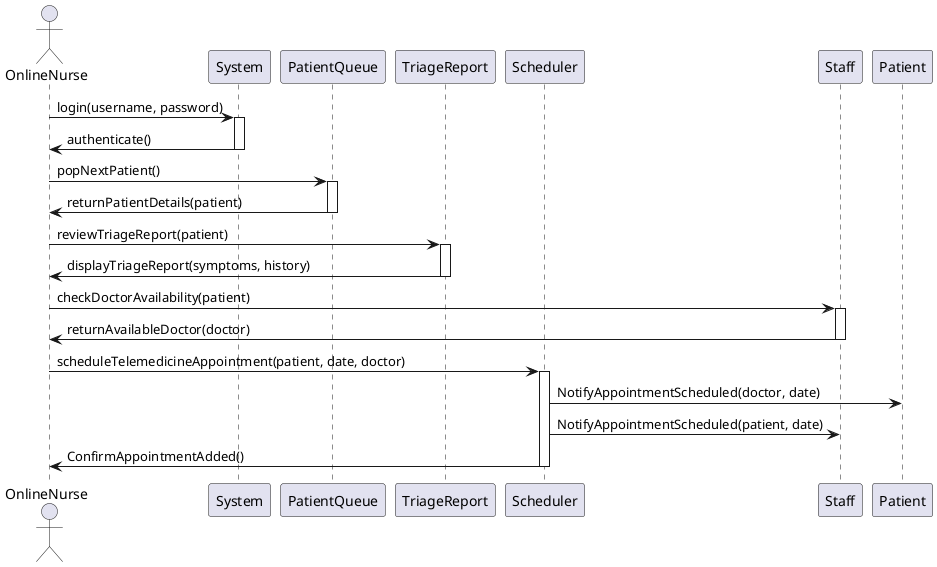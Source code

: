 ' Online Nurse Schedules Telemedicine Appointment with Staff
@startuml
actor OnlineNurse

participant System as TelemedicineSystem
participant PatientQueue
participant TriageReport
participant Scheduler
participant Staff 
participant Patient


OnlineNurse -> TelemedicineSystem: login(username, password)
activate TelemedicineSystem
TelemedicineSystem -> OnlineNurse: authenticate()
deactivate TelemedicineSystem

OnlineNurse -> PatientQueue: popNextPatient()
activate PatientQueue
PatientQueue -> OnlineNurse: returnPatientDetails(patient)
deactivate PatientQueue

OnlineNurse -> TriageReport: reviewTriageReport(patient)
activate TriageReport
TriageReport -> OnlineNurse: displayTriageReport(symptoms, history)
deactivate TriageReport

OnlineNurse -> Staff: checkDoctorAvailability(patient)
activate Staff
Staff -> OnlineNurse: returnAvailableDoctor(doctor)
deactivate Staff

OnlineNurse -> Scheduler: scheduleTelemedicineAppointment(patient, date, doctor)
activate Scheduler
Scheduler -> Patient: NotifyAppointmentScheduled(doctor, date)
Scheduler -> Staff: NotifyAppointmentScheduled(patient, date)
Scheduler -> OnlineNurse: ConfirmAppointmentAdded()
deactivate Scheduler


@enduml
